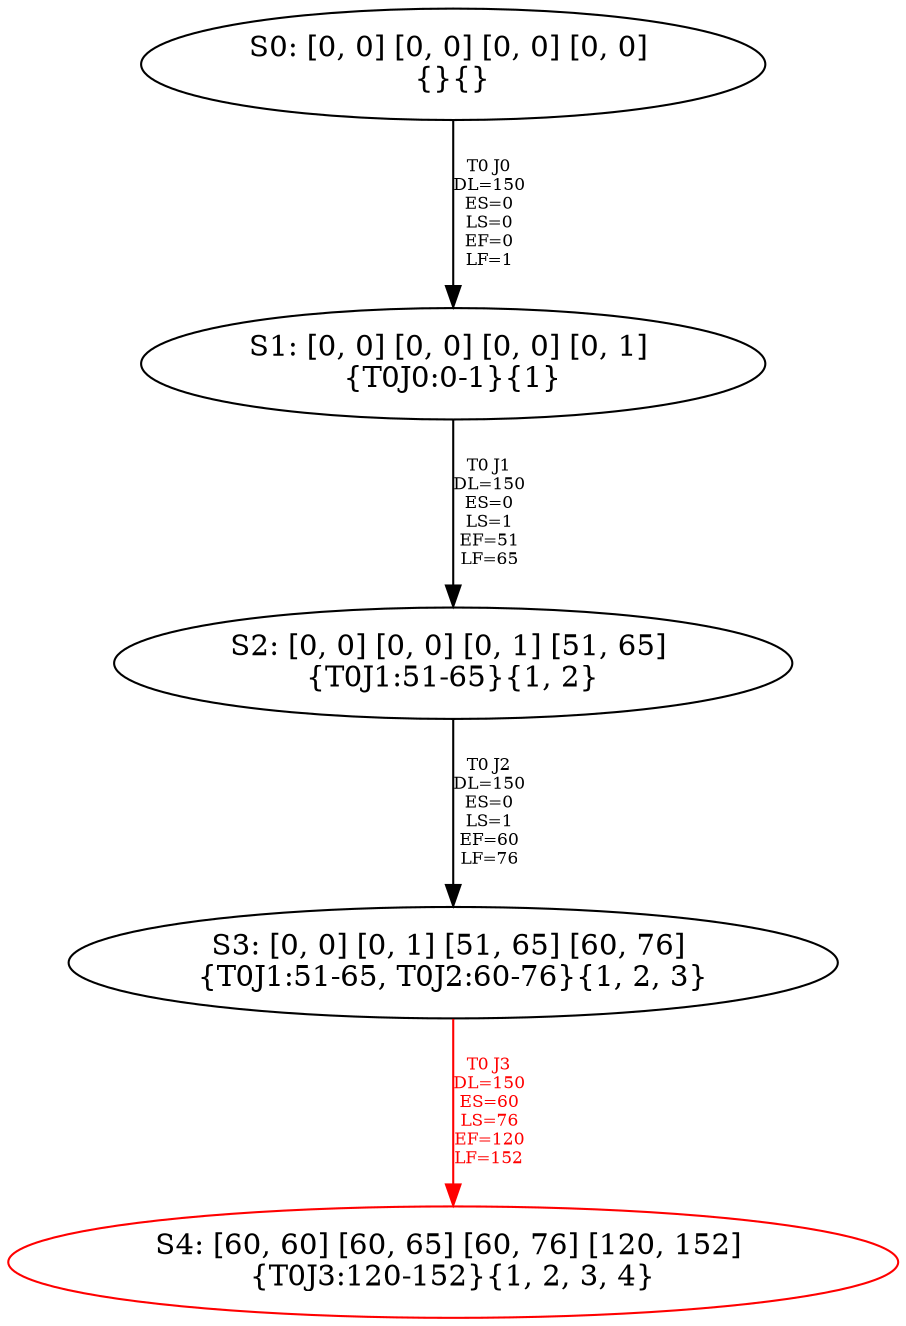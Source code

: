 digraph {
	S0[label="S0: [0, 0] [0, 0] [0, 0] [0, 0] \n{}{}"];
	S1[label="S1: [0, 0] [0, 0] [0, 0] [0, 1] \n{T0J0:0-1}{1}"];
	S2[label="S2: [0, 0] [0, 0] [0, 1] [51, 65] \n{T0J1:51-65}{1, 2}"];
	S3[label="S3: [0, 0] [0, 1] [51, 65] [60, 76] \n{T0J1:51-65, T0J2:60-76}{1, 2, 3}"];
	S4[label="S4: [60, 60] [60, 65] [60, 76] [120, 152] \n{T0J3:120-152}{1, 2, 3, 4}"];
	S0 -> S1[label="T0 J0\nDL=150\nES=0\nLS=0\nEF=0\nLF=1",fontsize=8];
	S1 -> S2[label="T0 J1\nDL=150\nES=0\nLS=1\nEF=51\nLF=65",fontsize=8];
	S2 -> S3[label="T0 J2\nDL=150\nES=0\nLS=1\nEF=60\nLF=76",fontsize=8];
	S3 -> S4[label="T0 J3\nDL=150\nES=60\nLS=76\nEF=120\nLF=152",color=Red,fontcolor=Red,fontsize=8];
S4[color=Red];
}
